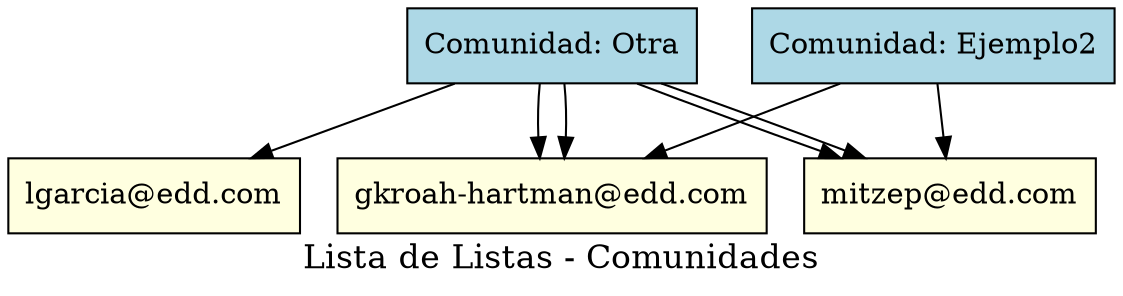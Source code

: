 digraph G {
    label="Lista de Listas - Comunidades";
    fontsize=16;
    node [shape=box];
    com1 [label="Comunidad: Ejemplo", style=filled, fillcolor=lightblue];
    user_lgarcia_edd_com [label="lgarcia@edd.com", style=filled, fillcolor=lightyellow];
    com1 -> user_lgarcia_edd_com;
    user_mitzep_edd_com [label="mitzep@edd.com", style=filled, fillcolor=lightyellow];
    com1 -> user_mitzep_edd_com;
    user_gkroah_hartman_edd_com [label="gkroah-hartman@edd.com", style=filled, fillcolor=lightyellow];
    com1 -> user_gkroah_hartman_edd_com;
    com1 [label="Comunidad: Otra", style=filled, fillcolor=lightblue];
    user_gkroah_hartman_edd_com [label="gkroah-hartman@edd.com", style=filled, fillcolor=lightyellow];
    com1 -> user_gkroah_hartman_edd_com;
    user_mitzep_edd_com [label="mitzep@edd.com", style=filled, fillcolor=lightyellow];
    com1 -> user_mitzep_edd_com;
    com2 [label="Comunidad: Ejemplo2", style=filled, fillcolor=lightblue];
    user_gkroah_hartman_edd_com [label="gkroah-hartman@edd.com", style=filled, fillcolor=lightyellow];
    com2 -> user_gkroah_hartman_edd_com;
    user_mitzep_edd_com [label="mitzep@edd.com", style=filled, fillcolor=lightyellow];
    com2 -> user_mitzep_edd_com;
}
